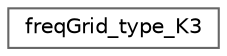 digraph "Graphical Class Hierarchy"
{
 // INTERACTIVE_SVG=YES
 // LATEX_PDF_SIZE
  bgcolor="transparent";
  edge [fontname=Helvetica,fontsize=10,labelfontname=Helvetica,labelfontsize=10];
  node [fontname=Helvetica,fontsize=10,shape=box,height=0.2,width=0.4];
  rankdir="LR";
  Node0 [id="Node000000",label="freqGrid_type_K3",height=0.2,width=0.4,color="grey40", fillcolor="white", style="filled",URL="$d4/d7d/classfreqGrid__type__K3.html",tooltip=" "];
}
